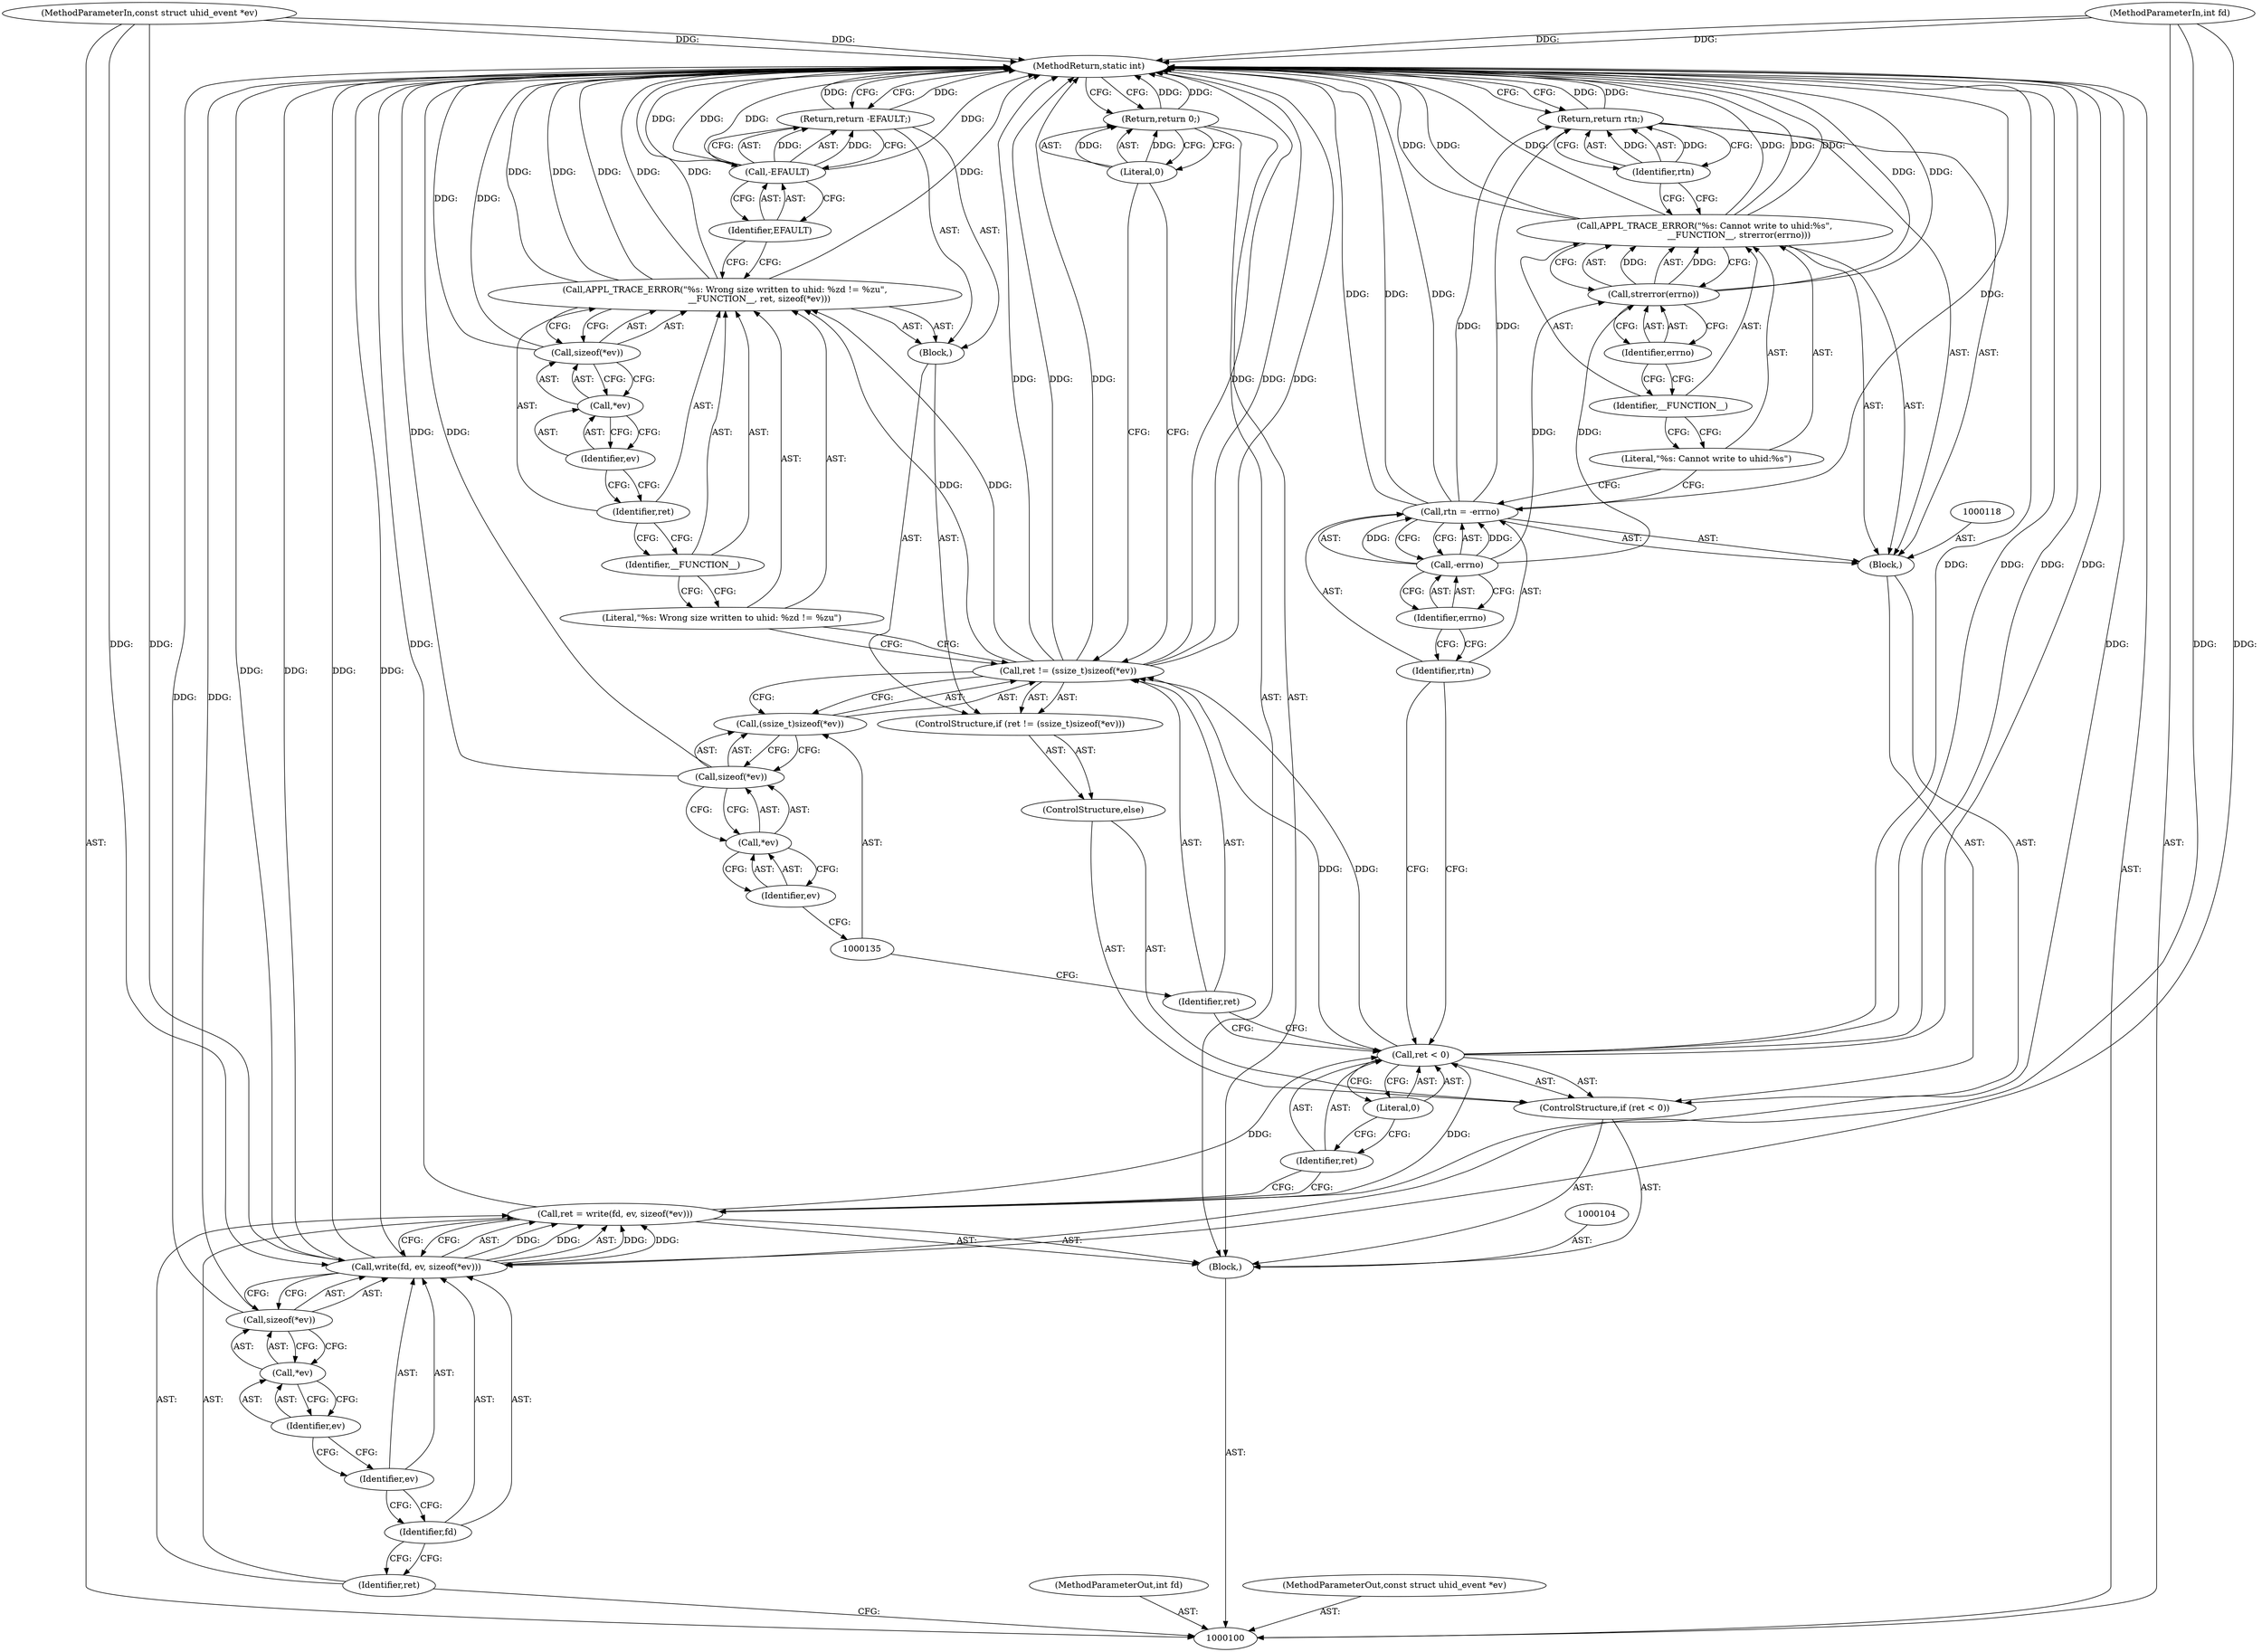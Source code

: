 digraph "1_Android_472271b153c5dc53c28beac55480a8d8434b2d5c_10" {
"1000152" [label="(MethodReturn,static int)"];
"1000101" [label="(MethodParameterIn,int fd)"];
"1000210" [label="(MethodParameterOut,int fd)"];
"1000102" [label="(MethodParameterIn,const struct uhid_event *ev)"];
"1000211" [label="(MethodParameterOut,const struct uhid_event *ev)"];
"1000141" [label="(Literal,\"%s: Wrong size written to uhid: %zd != %zu\")"];
"1000140" [label="(Call,APPL_TRACE_ERROR(\"%s: Wrong size written to uhid: %zd != %zu\",\n                         __FUNCTION__, ret, sizeof(*ev)))"];
"1000142" [label="(Identifier,__FUNCTION__)"];
"1000143" [label="(Identifier,ret)"];
"1000144" [label="(Call,sizeof(*ev))"];
"1000145" [label="(Call,*ev)"];
"1000146" [label="(Identifier,ev)"];
"1000147" [label="(Return,return -EFAULT;)"];
"1000148" [label="(Call,-EFAULT)"];
"1000149" [label="(Identifier,EFAULT)"];
"1000150" [label="(Return,return 0;)"];
"1000151" [label="(Literal,0)"];
"1000103" [label="(Block,)"];
"1000105" [label="(Call,ret = write(fd, ev, sizeof(*ev)))"];
"1000106" [label="(Identifier,ret)"];
"1000107" [label="(Call,write(fd, ev, sizeof(*ev)))"];
"1000108" [label="(Identifier,fd)"];
"1000109" [label="(Identifier,ev)"];
"1000110" [label="(Call,sizeof(*ev))"];
"1000111" [label="(Call,*ev)"];
"1000112" [label="(Identifier,ev)"];
"1000116" [label="(Literal,0)"];
"1000113" [label="(ControlStructure,if (ret < 0))"];
"1000114" [label="(Call,ret < 0)"];
"1000115" [label="(Identifier,ret)"];
"1000119" [label="(Call,rtn = -errno)"];
"1000120" [label="(Identifier,rtn)"];
"1000121" [label="(Call,-errno)"];
"1000122" [label="(Identifier,errno)"];
"1000117" [label="(Block,)"];
"1000124" [label="(Literal,\"%s: Cannot write to uhid:%s\")"];
"1000123" [label="(Call,APPL_TRACE_ERROR(\"%s: Cannot write to uhid:%s\",\n                         __FUNCTION__, strerror(errno)))"];
"1000125" [label="(Identifier,__FUNCTION__)"];
"1000126" [label="(Call,strerror(errno))"];
"1000127" [label="(Identifier,errno)"];
"1000128" [label="(Return,return rtn;)"];
"1000129" [label="(Identifier,rtn)"];
"1000132" [label="(Call,ret != (ssize_t)sizeof(*ev))"];
"1000133" [label="(Identifier,ret)"];
"1000134" [label="(Call,(ssize_t)sizeof(*ev))"];
"1000136" [label="(Call,sizeof(*ev))"];
"1000130" [label="(ControlStructure,else)"];
"1000137" [label="(Call,*ev)"];
"1000138" [label="(Identifier,ev)"];
"1000139" [label="(Block,)"];
"1000131" [label="(ControlStructure,if (ret != (ssize_t)sizeof(*ev)))"];
"1000152" -> "1000100"  [label="AST: "];
"1000152" -> "1000128"  [label="CFG: "];
"1000152" -> "1000147"  [label="CFG: "];
"1000152" -> "1000150"  [label="CFG: "];
"1000123" -> "1000152"  [label="DDG: "];
"1000123" -> "1000152"  [label="DDG: "];
"1000123" -> "1000152"  [label="DDG: "];
"1000140" -> "1000152"  [label="DDG: "];
"1000140" -> "1000152"  [label="DDG: "];
"1000140" -> "1000152"  [label="DDG: "];
"1000107" -> "1000152"  [label="DDG: "];
"1000107" -> "1000152"  [label="DDG: "];
"1000105" -> "1000152"  [label="DDG: "];
"1000114" -> "1000152"  [label="DDG: "];
"1000114" -> "1000152"  [label="DDG: "];
"1000126" -> "1000152"  [label="DDG: "];
"1000110" -> "1000152"  [label="DDG: "];
"1000132" -> "1000152"  [label="DDG: "];
"1000132" -> "1000152"  [label="DDG: "];
"1000132" -> "1000152"  [label="DDG: "];
"1000119" -> "1000152"  [label="DDG: "];
"1000119" -> "1000152"  [label="DDG: "];
"1000148" -> "1000152"  [label="DDG: "];
"1000148" -> "1000152"  [label="DDG: "];
"1000102" -> "1000152"  [label="DDG: "];
"1000101" -> "1000152"  [label="DDG: "];
"1000144" -> "1000152"  [label="DDG: "];
"1000136" -> "1000152"  [label="DDG: "];
"1000147" -> "1000152"  [label="DDG: "];
"1000128" -> "1000152"  [label="DDG: "];
"1000150" -> "1000152"  [label="DDG: "];
"1000101" -> "1000100"  [label="AST: "];
"1000101" -> "1000152"  [label="DDG: "];
"1000101" -> "1000107"  [label="DDG: "];
"1000210" -> "1000100"  [label="AST: "];
"1000102" -> "1000100"  [label="AST: "];
"1000102" -> "1000152"  [label="DDG: "];
"1000102" -> "1000107"  [label="DDG: "];
"1000211" -> "1000100"  [label="AST: "];
"1000141" -> "1000140"  [label="AST: "];
"1000141" -> "1000132"  [label="CFG: "];
"1000142" -> "1000141"  [label="CFG: "];
"1000140" -> "1000139"  [label="AST: "];
"1000140" -> "1000144"  [label="CFG: "];
"1000141" -> "1000140"  [label="AST: "];
"1000142" -> "1000140"  [label="AST: "];
"1000143" -> "1000140"  [label="AST: "];
"1000144" -> "1000140"  [label="AST: "];
"1000149" -> "1000140"  [label="CFG: "];
"1000140" -> "1000152"  [label="DDG: "];
"1000140" -> "1000152"  [label="DDG: "];
"1000140" -> "1000152"  [label="DDG: "];
"1000132" -> "1000140"  [label="DDG: "];
"1000142" -> "1000140"  [label="AST: "];
"1000142" -> "1000141"  [label="CFG: "];
"1000143" -> "1000142"  [label="CFG: "];
"1000143" -> "1000140"  [label="AST: "];
"1000143" -> "1000142"  [label="CFG: "];
"1000146" -> "1000143"  [label="CFG: "];
"1000144" -> "1000140"  [label="AST: "];
"1000144" -> "1000145"  [label="CFG: "];
"1000145" -> "1000144"  [label="AST: "];
"1000140" -> "1000144"  [label="CFG: "];
"1000144" -> "1000152"  [label="DDG: "];
"1000145" -> "1000144"  [label="AST: "];
"1000145" -> "1000146"  [label="CFG: "];
"1000146" -> "1000145"  [label="AST: "];
"1000144" -> "1000145"  [label="CFG: "];
"1000146" -> "1000145"  [label="AST: "];
"1000146" -> "1000143"  [label="CFG: "];
"1000145" -> "1000146"  [label="CFG: "];
"1000147" -> "1000139"  [label="AST: "];
"1000147" -> "1000148"  [label="CFG: "];
"1000148" -> "1000147"  [label="AST: "];
"1000152" -> "1000147"  [label="CFG: "];
"1000147" -> "1000152"  [label="DDG: "];
"1000148" -> "1000147"  [label="DDG: "];
"1000148" -> "1000147"  [label="AST: "];
"1000148" -> "1000149"  [label="CFG: "];
"1000149" -> "1000148"  [label="AST: "];
"1000147" -> "1000148"  [label="CFG: "];
"1000148" -> "1000152"  [label="DDG: "];
"1000148" -> "1000152"  [label="DDG: "];
"1000148" -> "1000147"  [label="DDG: "];
"1000149" -> "1000148"  [label="AST: "];
"1000149" -> "1000140"  [label="CFG: "];
"1000148" -> "1000149"  [label="CFG: "];
"1000150" -> "1000103"  [label="AST: "];
"1000150" -> "1000151"  [label="CFG: "];
"1000151" -> "1000150"  [label="AST: "];
"1000152" -> "1000150"  [label="CFG: "];
"1000150" -> "1000152"  [label="DDG: "];
"1000151" -> "1000150"  [label="DDG: "];
"1000151" -> "1000150"  [label="AST: "];
"1000151" -> "1000132"  [label="CFG: "];
"1000150" -> "1000151"  [label="CFG: "];
"1000151" -> "1000150"  [label="DDG: "];
"1000103" -> "1000100"  [label="AST: "];
"1000104" -> "1000103"  [label="AST: "];
"1000105" -> "1000103"  [label="AST: "];
"1000113" -> "1000103"  [label="AST: "];
"1000150" -> "1000103"  [label="AST: "];
"1000105" -> "1000103"  [label="AST: "];
"1000105" -> "1000107"  [label="CFG: "];
"1000106" -> "1000105"  [label="AST: "];
"1000107" -> "1000105"  [label="AST: "];
"1000115" -> "1000105"  [label="CFG: "];
"1000105" -> "1000152"  [label="DDG: "];
"1000107" -> "1000105"  [label="DDG: "];
"1000107" -> "1000105"  [label="DDG: "];
"1000105" -> "1000114"  [label="DDG: "];
"1000106" -> "1000105"  [label="AST: "];
"1000106" -> "1000100"  [label="CFG: "];
"1000108" -> "1000106"  [label="CFG: "];
"1000107" -> "1000105"  [label="AST: "];
"1000107" -> "1000110"  [label="CFG: "];
"1000108" -> "1000107"  [label="AST: "];
"1000109" -> "1000107"  [label="AST: "];
"1000110" -> "1000107"  [label="AST: "];
"1000105" -> "1000107"  [label="CFG: "];
"1000107" -> "1000152"  [label="DDG: "];
"1000107" -> "1000152"  [label="DDG: "];
"1000107" -> "1000105"  [label="DDG: "];
"1000107" -> "1000105"  [label="DDG: "];
"1000101" -> "1000107"  [label="DDG: "];
"1000102" -> "1000107"  [label="DDG: "];
"1000108" -> "1000107"  [label="AST: "];
"1000108" -> "1000106"  [label="CFG: "];
"1000109" -> "1000108"  [label="CFG: "];
"1000109" -> "1000107"  [label="AST: "];
"1000109" -> "1000108"  [label="CFG: "];
"1000112" -> "1000109"  [label="CFG: "];
"1000110" -> "1000107"  [label="AST: "];
"1000110" -> "1000111"  [label="CFG: "];
"1000111" -> "1000110"  [label="AST: "];
"1000107" -> "1000110"  [label="CFG: "];
"1000110" -> "1000152"  [label="DDG: "];
"1000111" -> "1000110"  [label="AST: "];
"1000111" -> "1000112"  [label="CFG: "];
"1000112" -> "1000111"  [label="AST: "];
"1000110" -> "1000111"  [label="CFG: "];
"1000112" -> "1000111"  [label="AST: "];
"1000112" -> "1000109"  [label="CFG: "];
"1000111" -> "1000112"  [label="CFG: "];
"1000116" -> "1000114"  [label="AST: "];
"1000116" -> "1000115"  [label="CFG: "];
"1000114" -> "1000116"  [label="CFG: "];
"1000113" -> "1000103"  [label="AST: "];
"1000114" -> "1000113"  [label="AST: "];
"1000117" -> "1000113"  [label="AST: "];
"1000130" -> "1000113"  [label="AST: "];
"1000114" -> "1000113"  [label="AST: "];
"1000114" -> "1000116"  [label="CFG: "];
"1000115" -> "1000114"  [label="AST: "];
"1000116" -> "1000114"  [label="AST: "];
"1000120" -> "1000114"  [label="CFG: "];
"1000133" -> "1000114"  [label="CFG: "];
"1000114" -> "1000152"  [label="DDG: "];
"1000114" -> "1000152"  [label="DDG: "];
"1000105" -> "1000114"  [label="DDG: "];
"1000114" -> "1000132"  [label="DDG: "];
"1000115" -> "1000114"  [label="AST: "];
"1000115" -> "1000105"  [label="CFG: "];
"1000116" -> "1000115"  [label="CFG: "];
"1000119" -> "1000117"  [label="AST: "];
"1000119" -> "1000121"  [label="CFG: "];
"1000120" -> "1000119"  [label="AST: "];
"1000121" -> "1000119"  [label="AST: "];
"1000124" -> "1000119"  [label="CFG: "];
"1000119" -> "1000152"  [label="DDG: "];
"1000119" -> "1000152"  [label="DDG: "];
"1000121" -> "1000119"  [label="DDG: "];
"1000119" -> "1000128"  [label="DDG: "];
"1000120" -> "1000119"  [label="AST: "];
"1000120" -> "1000114"  [label="CFG: "];
"1000122" -> "1000120"  [label="CFG: "];
"1000121" -> "1000119"  [label="AST: "];
"1000121" -> "1000122"  [label="CFG: "];
"1000122" -> "1000121"  [label="AST: "];
"1000119" -> "1000121"  [label="CFG: "];
"1000121" -> "1000119"  [label="DDG: "];
"1000121" -> "1000126"  [label="DDG: "];
"1000122" -> "1000121"  [label="AST: "];
"1000122" -> "1000120"  [label="CFG: "];
"1000121" -> "1000122"  [label="CFG: "];
"1000117" -> "1000113"  [label="AST: "];
"1000118" -> "1000117"  [label="AST: "];
"1000119" -> "1000117"  [label="AST: "];
"1000123" -> "1000117"  [label="AST: "];
"1000128" -> "1000117"  [label="AST: "];
"1000124" -> "1000123"  [label="AST: "];
"1000124" -> "1000119"  [label="CFG: "];
"1000125" -> "1000124"  [label="CFG: "];
"1000123" -> "1000117"  [label="AST: "];
"1000123" -> "1000126"  [label="CFG: "];
"1000124" -> "1000123"  [label="AST: "];
"1000125" -> "1000123"  [label="AST: "];
"1000126" -> "1000123"  [label="AST: "];
"1000129" -> "1000123"  [label="CFG: "];
"1000123" -> "1000152"  [label="DDG: "];
"1000123" -> "1000152"  [label="DDG: "];
"1000123" -> "1000152"  [label="DDG: "];
"1000126" -> "1000123"  [label="DDG: "];
"1000125" -> "1000123"  [label="AST: "];
"1000125" -> "1000124"  [label="CFG: "];
"1000127" -> "1000125"  [label="CFG: "];
"1000126" -> "1000123"  [label="AST: "];
"1000126" -> "1000127"  [label="CFG: "];
"1000127" -> "1000126"  [label="AST: "];
"1000123" -> "1000126"  [label="CFG: "];
"1000126" -> "1000152"  [label="DDG: "];
"1000126" -> "1000123"  [label="DDG: "];
"1000121" -> "1000126"  [label="DDG: "];
"1000127" -> "1000126"  [label="AST: "];
"1000127" -> "1000125"  [label="CFG: "];
"1000126" -> "1000127"  [label="CFG: "];
"1000128" -> "1000117"  [label="AST: "];
"1000128" -> "1000129"  [label="CFG: "];
"1000129" -> "1000128"  [label="AST: "];
"1000152" -> "1000128"  [label="CFG: "];
"1000128" -> "1000152"  [label="DDG: "];
"1000129" -> "1000128"  [label="DDG: "];
"1000119" -> "1000128"  [label="DDG: "];
"1000129" -> "1000128"  [label="AST: "];
"1000129" -> "1000123"  [label="CFG: "];
"1000128" -> "1000129"  [label="CFG: "];
"1000129" -> "1000128"  [label="DDG: "];
"1000132" -> "1000131"  [label="AST: "];
"1000132" -> "1000134"  [label="CFG: "];
"1000133" -> "1000132"  [label="AST: "];
"1000134" -> "1000132"  [label="AST: "];
"1000141" -> "1000132"  [label="CFG: "];
"1000151" -> "1000132"  [label="CFG: "];
"1000132" -> "1000152"  [label="DDG: "];
"1000132" -> "1000152"  [label="DDG: "];
"1000132" -> "1000152"  [label="DDG: "];
"1000114" -> "1000132"  [label="DDG: "];
"1000132" -> "1000140"  [label="DDG: "];
"1000133" -> "1000132"  [label="AST: "];
"1000133" -> "1000114"  [label="CFG: "];
"1000135" -> "1000133"  [label="CFG: "];
"1000134" -> "1000132"  [label="AST: "];
"1000134" -> "1000136"  [label="CFG: "];
"1000135" -> "1000134"  [label="AST: "];
"1000136" -> "1000134"  [label="AST: "];
"1000132" -> "1000134"  [label="CFG: "];
"1000136" -> "1000134"  [label="AST: "];
"1000136" -> "1000137"  [label="CFG: "];
"1000137" -> "1000136"  [label="AST: "];
"1000134" -> "1000136"  [label="CFG: "];
"1000136" -> "1000152"  [label="DDG: "];
"1000130" -> "1000113"  [label="AST: "];
"1000131" -> "1000130"  [label="AST: "];
"1000137" -> "1000136"  [label="AST: "];
"1000137" -> "1000138"  [label="CFG: "];
"1000138" -> "1000137"  [label="AST: "];
"1000136" -> "1000137"  [label="CFG: "];
"1000138" -> "1000137"  [label="AST: "];
"1000138" -> "1000135"  [label="CFG: "];
"1000137" -> "1000138"  [label="CFG: "];
"1000139" -> "1000131"  [label="AST: "];
"1000140" -> "1000139"  [label="AST: "];
"1000147" -> "1000139"  [label="AST: "];
"1000131" -> "1000130"  [label="AST: "];
"1000132" -> "1000131"  [label="AST: "];
"1000139" -> "1000131"  [label="AST: "];
}

